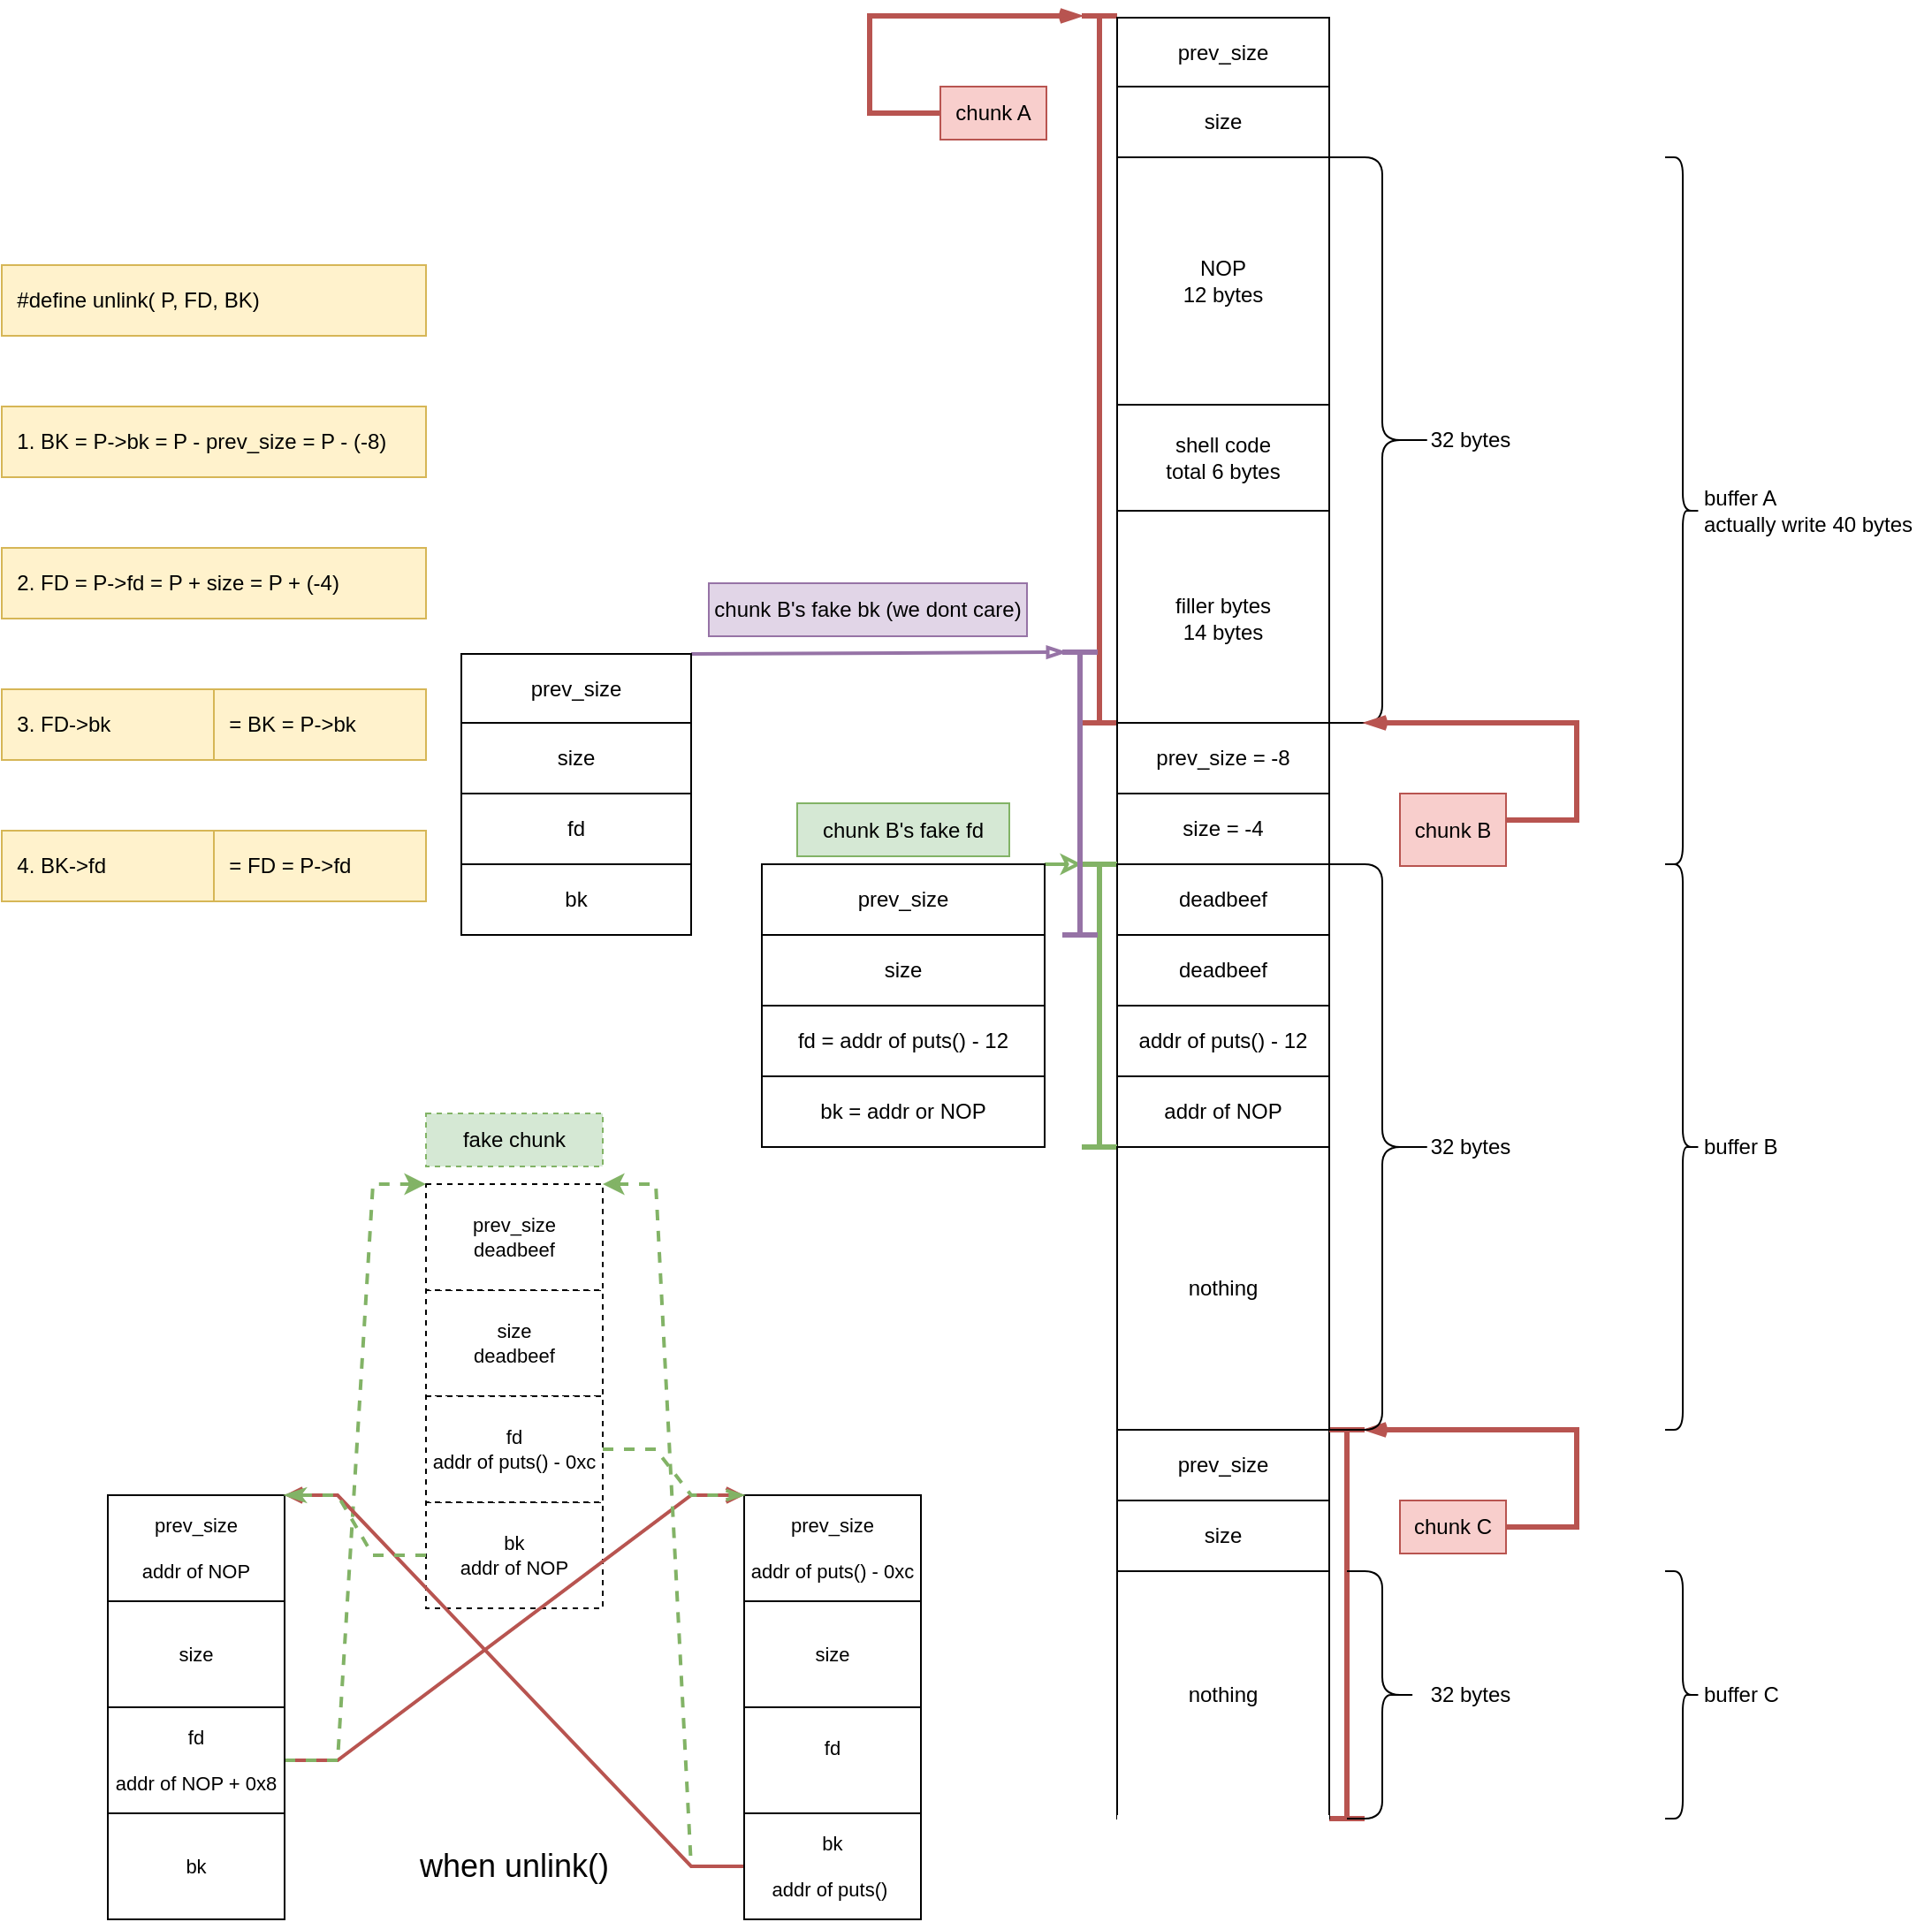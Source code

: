 <mxfile version="17.4.0" type="device" pages="2"><diagram id="9m9pWsRvkve3vRoIh5zU" name="Page-1"><mxGraphModel dx="2858" dy="1080" grid="1" gridSize="10" guides="1" tooltips="1" connect="1" arrows="1" fold="1" page="1" pageScale="1" pageWidth="413" pageHeight="583" math="0" shadow="0"><root><mxCell id="0"/><mxCell id="1" parent="0"/><mxCell id="pYeIaK-XiHrnyq0rJCNi-112" value="bk = addr or NOP" style="rounded=0;whiteSpace=wrap;html=1;" parent="1" vertex="1"><mxGeometry x="-360" y="639" width="160" height="40" as="geometry"/></mxCell><mxCell id="pYeIaK-XiHrnyq0rJCNi-107" value="size" style="rounded=0;whiteSpace=wrap;html=1;" parent="1" vertex="1"><mxGeometry x="-360" y="559" width="160" height="40" as="geometry"/></mxCell><mxCell id="pYeIaK-XiHrnyq0rJCNi-108" value="fd = addr of puts() - 12" style="rounded=0;whiteSpace=wrap;html=1;" parent="1" vertex="1"><mxGeometry x="-360" y="599" width="160" height="40" as="geometry"/></mxCell><mxCell id="pYeIaK-XiHrnyq0rJCNi-86" value="" style="shape=crossbar;whiteSpace=wrap;html=1;rounded=1;direction=south;strokeWidth=3;fillColor=#f8cecc;strokeColor=#b85450;" parent="1" vertex="1"><mxGeometry x="-179" y="39" width="20" height="400" as="geometry"/></mxCell><mxCell id="pYeIaK-XiHrnyq0rJCNi-25" value="size = -4" style="rounded=0;whiteSpace=wrap;html=1;" parent="1" vertex="1"><mxGeometry x="-159" y="479" width="120" height="40" as="geometry"/></mxCell><mxCell id="pYeIaK-XiHrnyq0rJCNi-27" value="addr&amp;nbsp;of puts() - 12" style="rounded=0;whiteSpace=wrap;html=1;" parent="1" vertex="1"><mxGeometry x="-159" y="599" width="120" height="40" as="geometry"/></mxCell><mxCell id="pYeIaK-XiHrnyq0rJCNi-28" value="addr of NOP" style="rounded=0;whiteSpace=wrap;html=1;" parent="1" vertex="1"><mxGeometry x="-159" y="639" width="120" height="40" as="geometry"/></mxCell><mxCell id="pYeIaK-XiHrnyq0rJCNi-33" value="prev_size" style="rounded=0;whiteSpace=wrap;html=1;" parent="1" vertex="1"><mxGeometry x="-159" y="40" width="120" height="39" as="geometry"/></mxCell><mxCell id="pYeIaK-XiHrnyq0rJCNi-34" value="size" style="rounded=0;whiteSpace=wrap;html=1;" parent="1" vertex="1"><mxGeometry x="-159" y="79" width="120" height="40" as="geometry"/></mxCell><mxCell id="pYeIaK-XiHrnyq0rJCNi-35" value="NOP&lt;br&gt;12 bytes" style="rounded=0;whiteSpace=wrap;html=1;" parent="1" vertex="1"><mxGeometry x="-159" y="119" width="120" height="140" as="geometry"/></mxCell><mxCell id="pYeIaK-XiHrnyq0rJCNi-36" value="shell code&lt;br&gt;total 6 bytes" style="rounded=0;whiteSpace=wrap;html=1;" parent="1" vertex="1"><mxGeometry x="-159" y="259" width="120" height="60" as="geometry"/></mxCell><mxCell id="pYeIaK-XiHrnyq0rJCNi-37" value="filler bytes&lt;br&gt;14 bytes" style="rounded=0;whiteSpace=wrap;html=1;" parent="1" vertex="1"><mxGeometry x="-159" y="319" width="120" height="121" as="geometry"/></mxCell><mxCell id="pYeIaK-XiHrnyq0rJCNi-41" value="" style="shape=curlyBracket;whiteSpace=wrap;html=1;rounded=1;flipV=0;flipH=1;" parent="1" vertex="1"><mxGeometry x="-39" y="119" width="60" height="320" as="geometry"/></mxCell><mxCell id="pYeIaK-XiHrnyq0rJCNi-42" value="32 bytes" style="text;html=1;strokeColor=none;fillColor=none;align=center;verticalAlign=middle;whiteSpace=wrap;rounded=0;" parent="1" vertex="1"><mxGeometry x="11" y="264" width="60" height="30" as="geometry"/></mxCell><mxCell id="pYeIaK-XiHrnyq0rJCNi-48" value="prev_size" style="rounded=0;whiteSpace=wrap;html=1;" parent="1" vertex="1"><mxGeometry x="-159" y="839" width="120" height="40" as="geometry"/></mxCell><mxCell id="pYeIaK-XiHrnyq0rJCNi-49" value="size" style="rounded=0;whiteSpace=wrap;html=1;" parent="1" vertex="1"><mxGeometry x="-159" y="879" width="120" height="40" as="geometry"/></mxCell><mxCell id="pYeIaK-XiHrnyq0rJCNi-54" value="&amp;nbsp; 1. BK = P-&amp;gt;bk&amp;nbsp;= P - prev_size = P - (-8)" style="rounded=0;whiteSpace=wrap;html=1;align=left;fillColor=#fff2cc;strokeColor=#d6b656;" parent="1" vertex="1"><mxGeometry x="-790" y="260" width="240" height="40" as="geometry"/></mxCell><mxCell id="pYeIaK-XiHrnyq0rJCNi-62" value="chunk A" style="text;html=1;strokeColor=#b85450;fillColor=#f8cecc;align=center;verticalAlign=middle;whiteSpace=wrap;rounded=0;" parent="1" vertex="1"><mxGeometry x="-259" y="79" width="60" height="30" as="geometry"/></mxCell><mxCell id="pYeIaK-XiHrnyq0rJCNi-76" value="prev_size = -8" style="rounded=0;whiteSpace=wrap;html=1;" parent="1" vertex="1"><mxGeometry x="-159" y="439" width="120" height="40" as="geometry"/></mxCell><mxCell id="pYeIaK-XiHrnyq0rJCNi-99" value="&amp;nbsp; 4. BK-&amp;gt;fd" style="rounded=0;whiteSpace=wrap;html=1;align=left;fillColor=#fff2cc;strokeColor=#d6b656;" parent="1" vertex="1"><mxGeometry x="-790" y="500" width="120" height="40" as="geometry"/></mxCell><mxCell id="pYeIaK-XiHrnyq0rJCNi-121" value="" style="shape=crossbar;whiteSpace=wrap;html=1;rounded=1;direction=south;strokeWidth=3;fillColor=#f8cecc;strokeColor=#b85450;" parent="1" vertex="1"><mxGeometry x="-39" y="839" width="20" height="220" as="geometry"/></mxCell><mxCell id="pYeIaK-XiHrnyq0rJCNi-125" value="&amp;nbsp; #define unlink( P, FD, BK)" style="rounded=0;whiteSpace=wrap;html=1;align=left;fillColor=#fff2cc;strokeColor=#d6b656;" parent="1" vertex="1"><mxGeometry x="-790" y="180" width="240" height="40" as="geometry"/></mxCell><mxCell id="pYeIaK-XiHrnyq0rJCNi-126" value="&amp;nbsp; 2. FD = P-&amp;gt;fd = P + size = P + (-4)" style="rounded=0;whiteSpace=wrap;html=1;align=left;fillColor=#fff2cc;strokeColor=#d6b656;" parent="1" vertex="1"><mxGeometry x="-790" y="340" width="240" height="40" as="geometry"/></mxCell><mxCell id="pYeIaK-XiHrnyq0rJCNi-128" value="&amp;nbsp; 3. FD-&amp;gt;bk" style="rounded=0;whiteSpace=wrap;html=1;align=left;fillColor=#fff2cc;strokeColor=#d6b656;" parent="1" vertex="1"><mxGeometry x="-790" y="420" width="120" height="40" as="geometry"/></mxCell><mxCell id="pYeIaK-XiHrnyq0rJCNi-258" style="edgeStyle=none;rounded=0;orthogonalLoop=1;jettySize=auto;html=1;exitX=1;exitY=0;exitDx=0;exitDy=0;entryX=0;entryY=1;entryDx=0;entryDy=0;entryPerimeter=0;fontSize=15;endArrow=classic;endFill=0;strokeColor=#82b366;strokeWidth=2;fillColor=#d5e8d4;" parent="1" source="pYeIaK-XiHrnyq0rJCNi-111" target="pYeIaK-XiHrnyq0rJCNi-91" edge="1"><mxGeometry relative="1" as="geometry"/></mxCell><mxCell id="pYeIaK-XiHrnyq0rJCNi-111" value="prev_size" style="rounded=0;whiteSpace=wrap;html=1;" parent="1" vertex="1"><mxGeometry x="-360" y="519" width="160" height="40" as="geometry"/></mxCell><mxCell id="pYeIaK-XiHrnyq0rJCNi-140" value="&amp;nbsp; = FD = P-&amp;gt;fd" style="rounded=0;whiteSpace=wrap;html=1;align=left;fillColor=#fff2cc;strokeColor=#d6b656;" parent="1" vertex="1"><mxGeometry x="-670" y="500" width="120" height="40" as="geometry"/></mxCell><mxCell id="pYeIaK-XiHrnyq0rJCNi-150" style="edgeStyle=orthogonalEdgeStyle;rounded=0;orthogonalLoop=1;jettySize=auto;html=1;endArrow=openThin;endFill=0;strokeWidth=3;exitX=0;exitY=0.5;exitDx=0;exitDy=0;fillColor=#f8cecc;strokeColor=#b85450;" parent="1" source="pYeIaK-XiHrnyq0rJCNi-62" edge="1"><mxGeometry relative="1" as="geometry"><mxPoint x="-259" y="104" as="sourcePoint"/><mxPoint x="-179" y="39" as="targetPoint"/><Array as="points"><mxPoint x="-299" y="94"/><mxPoint x="-299" y="39"/></Array></mxGeometry></mxCell><mxCell id="pYeIaK-XiHrnyq0rJCNi-154" value="chunk C" style="text;html=1;strokeColor=#b85450;fillColor=#f8cecc;align=center;verticalAlign=middle;whiteSpace=wrap;rounded=0;" parent="1" vertex="1"><mxGeometry x="1" y="879" width="60" height="30" as="geometry"/></mxCell><mxCell id="pYeIaK-XiHrnyq0rJCNi-162" value="chunk B" style="text;html=1;strokeColor=#b85450;fillColor=#f8cecc;align=center;verticalAlign=middle;whiteSpace=wrap;rounded=0;" parent="1" vertex="1"><mxGeometry x="1" y="479" width="60" height="41" as="geometry"/></mxCell><mxCell id="pYeIaK-XiHrnyq0rJCNi-165" style="edgeStyle=orthogonalEdgeStyle;rounded=0;orthogonalLoop=1;jettySize=auto;html=1;endArrow=openThin;endFill=0;strokeWidth=3;exitX=0;exitY=0.5;exitDx=0;exitDy=0;fillColor=#f8cecc;strokeColor=#b85450;" parent="1" edge="1"><mxGeometry relative="1" as="geometry"><mxPoint x="61.0" y="494" as="sourcePoint"/><mxPoint x="-19.0" y="439" as="targetPoint"/><Array as="points"><mxPoint x="101" y="494"/><mxPoint x="101" y="439"/></Array></mxGeometry></mxCell><mxCell id="pYeIaK-XiHrnyq0rJCNi-166" style="edgeStyle=orthogonalEdgeStyle;rounded=0;orthogonalLoop=1;jettySize=auto;html=1;endArrow=openThin;endFill=0;strokeWidth=3;exitX=0;exitY=0.5;exitDx=0;exitDy=0;fillColor=#f8cecc;strokeColor=#b85450;" parent="1" edge="1"><mxGeometry relative="1" as="geometry"><mxPoint x="61.0" y="894" as="sourcePoint"/><mxPoint x="-19.0" y="839" as="targetPoint"/><Array as="points"><mxPoint x="101" y="894"/><mxPoint x="101" y="839"/></Array></mxGeometry></mxCell><mxCell id="pYeIaK-XiHrnyq0rJCNi-91" value="" style="shape=crossbar;whiteSpace=wrap;html=1;rounded=1;direction=south;strokeWidth=3;fillColor=#d5e8d4;strokeColor=#82b366;" parent="1" vertex="1"><mxGeometry x="-179" y="519" width="20" height="160" as="geometry"/></mxCell><mxCell id="pYeIaK-XiHrnyq0rJCNi-183" value="&amp;nbsp; = BK = P-&amp;gt;bk" style="rounded=0;whiteSpace=wrap;html=1;align=left;fillColor=#fff2cc;strokeColor=#d6b656;" parent="1" vertex="1"><mxGeometry x="-670" y="420" width="120" height="40" as="geometry"/></mxCell><mxCell id="pYeIaK-XiHrnyq0rJCNi-188" value="" style="shape=curlyBracket;whiteSpace=wrap;html=1;rounded=1;flipH=1;strokeWidth=1;fillColor=none;" parent="1" vertex="1"><mxGeometry x="151" y="119" width="20" height="400" as="geometry"/></mxCell><mxCell id="pYeIaK-XiHrnyq0rJCNi-189" value="buffer A&amp;nbsp;&lt;br&gt;actually write 40 bytes" style="text;html=1;strokeColor=none;fillColor=none;align=left;verticalAlign=middle;whiteSpace=wrap;rounded=0;" parent="1" vertex="1"><mxGeometry x="171" y="304" width="130" height="30" as="geometry"/></mxCell><mxCell id="pYeIaK-XiHrnyq0rJCNi-190" value="" style="shape=curlyBracket;whiteSpace=wrap;html=1;rounded=1;flipH=1;strokeWidth=1;fillColor=none;" parent="1" vertex="1"><mxGeometry x="151" y="519" width="20" height="320" as="geometry"/></mxCell><mxCell id="pYeIaK-XiHrnyq0rJCNi-191" value="nothing" style="rounded=0;whiteSpace=wrap;html=1;strokeWidth=1;fillColor=none;" parent="1" vertex="1"><mxGeometry x="-159" y="679" width="120" height="160" as="geometry"/></mxCell><mxCell id="pYeIaK-XiHrnyq0rJCNi-193" value="nothing" style="rounded=0;whiteSpace=wrap;html=1;strokeWidth=1;fillColor=none;" parent="1" vertex="1"><mxGeometry x="-159" y="919" width="120" height="140" as="geometry"/></mxCell><mxCell id="pYeIaK-XiHrnyq0rJCNi-194" value="" style="endArrow=none;html=1;rounded=0;strokeWidth=4;strokeColor=#FFFFFF;" parent="1" edge="1"><mxGeometry width="50" height="50" relative="1" as="geometry"><mxPoint x="-159" y="1059" as="sourcePoint"/><mxPoint x="-39" y="1059" as="targetPoint"/></mxGeometry></mxCell><mxCell id="pYeIaK-XiHrnyq0rJCNi-196" value="" style="shape=curlyBracket;whiteSpace=wrap;html=1;rounded=1;flipV=0;flipH=1;" parent="1" vertex="1"><mxGeometry x="-39" y="519" width="60" height="320" as="geometry"/></mxCell><mxCell id="pYeIaK-XiHrnyq0rJCNi-197" value="32 bytes" style="text;html=1;strokeColor=none;fillColor=none;align=center;verticalAlign=middle;whiteSpace=wrap;rounded=0;" parent="1" vertex="1"><mxGeometry x="11" y="664" width="60" height="30" as="geometry"/></mxCell><mxCell id="pYeIaK-XiHrnyq0rJCNi-199" value="buffer B" style="text;html=1;strokeColor=none;fillColor=none;align=left;verticalAlign=middle;whiteSpace=wrap;rounded=0;" parent="1" vertex="1"><mxGeometry x="171" y="664" width="60" height="30" as="geometry"/></mxCell><mxCell id="pYeIaK-XiHrnyq0rJCNi-200" value="" style="shape=curlyBracket;whiteSpace=wrap;html=1;rounded=1;flipH=1;strokeWidth=1;fillColor=none;" parent="1" vertex="1"><mxGeometry x="151" y="919" width="20" height="140" as="geometry"/></mxCell><mxCell id="pYeIaK-XiHrnyq0rJCNi-201" value="buffer C" style="text;html=1;strokeColor=none;fillColor=none;align=left;verticalAlign=middle;whiteSpace=wrap;rounded=0;" parent="1" vertex="1"><mxGeometry x="171" y="974" width="60" height="30" as="geometry"/></mxCell><mxCell id="pYeIaK-XiHrnyq0rJCNi-202" value="" style="shape=curlyBracket;whiteSpace=wrap;html=1;rounded=1;flipV=0;flipH=1;" parent="1" vertex="1"><mxGeometry x="-29" y="919" width="40" height="140" as="geometry"/></mxCell><mxCell id="pYeIaK-XiHrnyq0rJCNi-203" value="32 bytes" style="text;html=1;strokeColor=none;fillColor=none;align=center;verticalAlign=middle;whiteSpace=wrap;rounded=0;" parent="1" vertex="1"><mxGeometry x="11" y="974" width="60" height="30" as="geometry"/></mxCell><mxCell id="5ZxE1lG1ElRnpCLZUP2i-3" value="bk&lt;br style=&quot;font-size: 11px&quot;&gt;addr of NOP" style="rounded=0;whiteSpace=wrap;html=1;dashed=1;fontSize=11;" parent="1" vertex="1"><mxGeometry x="-550" y="880" width="100" height="60" as="geometry"/></mxCell><mxCell id="5ZxE1lG1ElRnpCLZUP2i-4" value="size&lt;br style=&quot;font-size: 11px&quot;&gt;deadbeef" style="rounded=0;whiteSpace=wrap;html=1;dashed=1;fontSize=11;" parent="1" vertex="1"><mxGeometry x="-550" y="760" width="100" height="60" as="geometry"/></mxCell><mxCell id="5ZxE1lG1ElRnpCLZUP2i-5" value="fd&lt;br style=&quot;font-size: 11px&quot;&gt;addr of puts() - 0xc" style="rounded=0;whiteSpace=wrap;html=1;dashed=1;fontSize=11;" parent="1" vertex="1"><mxGeometry x="-550" y="820" width="100" height="60" as="geometry"/></mxCell><mxCell id="5ZxE1lG1ElRnpCLZUP2i-6" value="prev_size&lt;br style=&quot;font-size: 11px&quot;&gt;deadbeef" style="rounded=0;whiteSpace=wrap;html=1;dashed=1;fontSize=11;" parent="1" vertex="1"><mxGeometry x="-550" y="700" width="100" height="60" as="geometry"/></mxCell><mxCell id="5ZxE1lG1ElRnpCLZUP2i-7" value="fake chunk" style="text;html=1;strokeColor=#82b366;fillColor=#d5e8d4;align=center;verticalAlign=middle;whiteSpace=wrap;rounded=0;dashed=1;" parent="1" vertex="1"><mxGeometry x="-550" y="660" width="100" height="30" as="geometry"/></mxCell><mxCell id="5ZxE1lG1ElRnpCLZUP2i-17" value="bk" style="rounded=0;whiteSpace=wrap;html=1;fontSize=11;" parent="1" vertex="1"><mxGeometry x="-730" y="1056" width="100" height="60" as="geometry"/></mxCell><mxCell id="5ZxE1lG1ElRnpCLZUP2i-18" value="size" style="rounded=0;whiteSpace=wrap;html=1;fontSize=11;" parent="1" vertex="1"><mxGeometry x="-730" y="936" width="100" height="60" as="geometry"/></mxCell><mxCell id="PRvdS5CKyoLjTDOZ2e4h-7" style="edgeStyle=entityRelationEdgeStyle;rounded=0;orthogonalLoop=1;jettySize=auto;html=1;exitX=1;exitY=0.5;exitDx=0;exitDy=0;entryX=0;entryY=0;entryDx=0;entryDy=0;fillColor=#f8cecc;strokeColor=#b85450;strokeWidth=2;fontSize=11;endArrow=open;endFill=0;" parent="1" source="5ZxE1lG1ElRnpCLZUP2i-19" target="PRvdS5CKyoLjTDOZ2e4h-4" edge="1"><mxGeometry relative="1" as="geometry"/></mxCell><mxCell id="PRvdS5CKyoLjTDOZ2e4h-11" style="edgeStyle=entityRelationEdgeStyle;rounded=0;orthogonalLoop=1;jettySize=auto;html=1;exitX=1;exitY=0.5;exitDx=0;exitDy=0;entryX=0;entryY=0;entryDx=0;entryDy=0;dashed=1;fillColor=#d5e8d4;strokeColor=#82b366;strokeWidth=2;" parent="1" source="5ZxE1lG1ElRnpCLZUP2i-19" target="5ZxE1lG1ElRnpCLZUP2i-6" edge="1"><mxGeometry relative="1" as="geometry"/></mxCell><mxCell id="5ZxE1lG1ElRnpCLZUP2i-19" value="fd&lt;br style=&quot;font-size: 11px&quot;&gt;&lt;br style=&quot;font-size: 11px&quot;&gt;addr of NOP + 0x8" style="rounded=0;whiteSpace=wrap;html=1;fontSize=11;" parent="1" vertex="1"><mxGeometry x="-730" y="996" width="100" height="60" as="geometry"/></mxCell><mxCell id="5ZxE1lG1ElRnpCLZUP2i-32" value="deadbeef" style="rounded=0;whiteSpace=wrap;html=1;" parent="1" vertex="1"><mxGeometry x="-159" y="519" width="120" height="40" as="geometry"/></mxCell><mxCell id="5ZxE1lG1ElRnpCLZUP2i-33" value="deadbeef" style="rounded=0;whiteSpace=wrap;html=1;" parent="1" vertex="1"><mxGeometry x="-159" y="559" width="120" height="40" as="geometry"/></mxCell><mxCell id="5ZxE1lG1ElRnpCLZUP2i-71" value="" style="shape=crossbar;whiteSpace=wrap;html=1;rounded=1;direction=south;strokeWidth=3;fillColor=#e1d5e7;strokeColor=#9673a6;" parent="1" vertex="1"><mxGeometry x="-190" y="399" width="20" height="160" as="geometry"/></mxCell><mxCell id="5ZxE1lG1ElRnpCLZUP2i-72" value="chunk B's fake bk (we dont care)" style="text;html=1;strokeColor=#9673a6;fillColor=#e1d5e7;align=center;verticalAlign=middle;whiteSpace=wrap;rounded=0;" parent="1" vertex="1"><mxGeometry x="-390" y="360" width="180" height="30" as="geometry"/></mxCell><mxCell id="5ZxE1lG1ElRnpCLZUP2i-73" style="edgeStyle=none;rounded=0;orthogonalLoop=1;jettySize=auto;html=1;exitX=1;exitY=0;exitDx=0;exitDy=0;fontSize=15;endArrow=blockThin;endFill=0;strokeColor=#9673a6;strokeWidth=2;fillColor=#e1d5e7;entryX=0;entryY=1;entryDx=0;entryDy=0;entryPerimeter=0;" parent="1" source="5ZxE1lG1ElRnpCLZUP2i-77" edge="1"><mxGeometry relative="1" as="geometry"><mxPoint x="-398" y="399" as="sourcePoint"/><mxPoint x="-188" y="399" as="targetPoint"/></mxGeometry></mxCell><mxCell id="5ZxE1lG1ElRnpCLZUP2i-74" value="bk" style="rounded=0;whiteSpace=wrap;html=1;" parent="1" vertex="1"><mxGeometry x="-530" y="519" width="130" height="40" as="geometry"/></mxCell><mxCell id="5ZxE1lG1ElRnpCLZUP2i-75" value="size" style="rounded=0;whiteSpace=wrap;html=1;" parent="1" vertex="1"><mxGeometry x="-530" y="439" width="130" height="40" as="geometry"/></mxCell><mxCell id="5ZxE1lG1ElRnpCLZUP2i-76" value="fd" style="rounded=0;whiteSpace=wrap;html=1;" parent="1" vertex="1"><mxGeometry x="-530" y="479" width="130" height="40" as="geometry"/></mxCell><mxCell id="5ZxE1lG1ElRnpCLZUP2i-77" value="prev_size" style="rounded=0;whiteSpace=wrap;html=1;" parent="1" vertex="1"><mxGeometry x="-530" y="400" width="130" height="39" as="geometry"/></mxCell><mxCell id="5ZxE1lG1ElRnpCLZUP2i-78" value="chunk B's fake fd" style="text;html=1;strokeColor=#82b366;fillColor=#d5e8d4;align=center;verticalAlign=middle;whiteSpace=wrap;rounded=0;" parent="1" vertex="1"><mxGeometry x="-340" y="484.5" width="120" height="30" as="geometry"/></mxCell><mxCell id="PRvdS5CKyoLjTDOZ2e4h-14" style="edgeStyle=entityRelationEdgeStyle;rounded=0;orthogonalLoop=1;jettySize=auto;html=1;exitX=0;exitY=0.5;exitDx=0;exitDy=0;entryX=1;entryY=0;entryDx=0;entryDy=0;dashed=1;fillColor=#d5e8d4;strokeColor=#82b366;strokeWidth=2;" parent="1" source="PRvdS5CKyoLjTDOZ2e4h-1" target="5ZxE1lG1ElRnpCLZUP2i-6" edge="1"><mxGeometry relative="1" as="geometry"/></mxCell><mxCell id="PRvdS5CKyoLjTDOZ2e4h-15" style="edgeStyle=entityRelationEdgeStyle;rounded=0;orthogonalLoop=1;jettySize=auto;html=1;exitX=0;exitY=0.5;exitDx=0;exitDy=0;entryX=1;entryY=0;entryDx=0;entryDy=0;fillColor=#f8cecc;strokeColor=#b85450;strokeWidth=2;fontSize=11;endArrow=open;endFill=0;" parent="1" source="PRvdS5CKyoLjTDOZ2e4h-1" target="PRvdS5CKyoLjTDOZ2e4h-5" edge="1"><mxGeometry relative="1" as="geometry"/></mxCell><mxCell id="PRvdS5CKyoLjTDOZ2e4h-1" value="bk&lt;br&gt;&lt;br&gt;addr of puts()&amp;nbsp;" style="rounded=0;whiteSpace=wrap;html=1;fontSize=11;" parent="1" vertex="1"><mxGeometry x="-370" y="1056" width="100" height="60" as="geometry"/></mxCell><mxCell id="PRvdS5CKyoLjTDOZ2e4h-2" value="size" style="rounded=0;whiteSpace=wrap;html=1;fontSize=11;" parent="1" vertex="1"><mxGeometry x="-370" y="936" width="100" height="60" as="geometry"/></mxCell><mxCell id="PRvdS5CKyoLjTDOZ2e4h-3" value="fd&lt;br style=&quot;font-size: 11px;&quot;&gt;&lt;br style=&quot;font-size: 11px;&quot;&gt;" style="rounded=0;whiteSpace=wrap;html=1;fontSize=11;" parent="1" vertex="1"><mxGeometry x="-370" y="996" width="100" height="60" as="geometry"/></mxCell><mxCell id="PRvdS5CKyoLjTDOZ2e4h-4" value="prev_size&lt;br style=&quot;font-size: 11px;&quot;&gt;&lt;br style=&quot;font-size: 11px;&quot;&gt;addr of puts() - 0xc" style="rounded=0;whiteSpace=wrap;html=1;fontSize=11;" parent="1" vertex="1"><mxGeometry x="-370" y="876" width="100" height="60" as="geometry"/></mxCell><mxCell id="PRvdS5CKyoLjTDOZ2e4h-5" value="prev_size&lt;br style=&quot;font-size: 11px;&quot;&gt;&lt;br style=&quot;font-size: 11px;&quot;&gt;addr of NOP" style="rounded=0;whiteSpace=wrap;html=1;fontSize=11;" parent="1" vertex="1"><mxGeometry x="-730" y="876" width="100" height="60" as="geometry"/></mxCell><mxCell id="PRvdS5CKyoLjTDOZ2e4h-9" style="edgeStyle=entityRelationEdgeStyle;rounded=0;orthogonalLoop=1;jettySize=auto;html=1;exitX=0;exitY=0.5;exitDx=0;exitDy=0;entryX=1;entryY=0;entryDx=0;entryDy=0;fontSize=11;fillColor=#d5e8d4;strokeColor=#82b366;strokeWidth=2;dashed=1;endArrow=classicThin;endFill=1;" parent="1" source="5ZxE1lG1ElRnpCLZUP2i-3" target="PRvdS5CKyoLjTDOZ2e4h-5" edge="1"><mxGeometry relative="1" as="geometry"/></mxCell><mxCell id="PRvdS5CKyoLjTDOZ2e4h-12" style="edgeStyle=entityRelationEdgeStyle;rounded=0;orthogonalLoop=1;jettySize=auto;html=1;exitX=1;exitY=0.5;exitDx=0;exitDy=0;entryX=0;entryY=0;entryDx=0;entryDy=0;dashed=1;fontSize=11;fillColor=#d5e8d4;strokeColor=#82b366;strokeWidth=2;endArrow=openThin;endFill=0;" parent="1" source="5ZxE1lG1ElRnpCLZUP2i-5" target="PRvdS5CKyoLjTDOZ2e4h-4" edge="1"><mxGeometry relative="1" as="geometry"/></mxCell><mxCell id="PRvdS5CKyoLjTDOZ2e4h-16" value="when unlink()" style="text;html=1;strokeColor=none;fillColor=none;align=center;verticalAlign=middle;whiteSpace=wrap;rounded=0;dashed=1;fontSize=18;" parent="1" vertex="1"><mxGeometry x="-565" y="1071" width="130" height="30" as="geometry"/></mxCell></root></mxGraphModel></diagram><diagram id="Yspwrotni0tyzMKoO_N9" name="Page-2"><mxGraphModel dx="1016" dy="540" grid="1" gridSize="10" guides="1" tooltips="1" connect="1" arrows="1" fold="1" page="1" pageScale="1" pageWidth="413" pageHeight="583" math="0" shadow="0"><root><mxCell id="0"/><mxCell id="1" parent="0"/><mxCell id="0WBwBi_cfhkE2bQIsW7t-39" value="" style="shape=curlyBracket;whiteSpace=wrap;html=1;rounded=1;flipH=1;fontSize=12;direction=north;fillColor=#dae8fc;strokeColor=#6c8ebf;strokeWidth=2;" parent="1" vertex="1"><mxGeometry x="365" y="162" width="215" height="50" as="geometry"/></mxCell><mxCell id="0WBwBi_cfhkE2bQIsW7t-52" value="" style="rounded=0;whiteSpace=wrap;html=1;fontSize=14;strokeWidth=1;fillColor=#d5e8d4;strokeColor=#82b366;" parent="1" vertex="1"><mxGeometry x="140" y="240" width="160" height="100" as="geometry"/></mxCell><mxCell id="9HTQS086OnwI19CgNo5d-1" value="prev_size&lt;br&gt;" style="rounded=0;whiteSpace=wrap;html=1;" parent="1" vertex="1"><mxGeometry x="80" y="80" width="60" height="80" as="geometry"/></mxCell><mxCell id="34d0eVNFl81TpjWutXfh-1" value="size" style="rounded=0;whiteSpace=wrap;html=1;" parent="1" vertex="1"><mxGeometry x="140" y="80" width="60" height="80" as="geometry"/></mxCell><mxCell id="34d0eVNFl81TpjWutXfh-2" value="shell&amp;nbsp;code&lt;br&gt;&lt;br&gt;6 bytes" style="rounded=0;whiteSpace=wrap;html=1;" parent="1" vertex="1"><mxGeometry x="260" y="80" width="60" height="80" as="geometry"/></mxCell><mxCell id="34d0eVNFl81TpjWutXfh-5" value="filler bytes" style="shape=partialRectangle;whiteSpace=wrap;html=1;top=0;bottom=0;fillColor=none;direction=south;dashed=1;" parent="1" vertex="1"><mxGeometry x="320" y="80" width="80" height="80" as="geometry"/></mxCell><mxCell id="NvZMfKqbIiuxUj_3qRwL-1" value="prev_size&lt;br&gt;= -8&lt;br&gt;&lt;br&gt;4 bytes" style="rounded=0;whiteSpace=wrap;html=1;" parent="1" vertex="1"><mxGeometry x="400" y="80" width="60" height="80" as="geometry"/></mxCell><mxCell id="NvZMfKqbIiuxUj_3qRwL-2" value="size&lt;br&gt;= -4&lt;br&gt;&lt;br&gt;4 bytes" style="rounded=0;whiteSpace=wrap;html=1;" parent="1" vertex="1"><mxGeometry x="460" y="80" width="60" height="80" as="geometry"/></mxCell><mxCell id="0WBwBi_cfhkE2bQIsW7t-2" value="&lt;span style=&quot;font-family: &amp;#34;helvetica&amp;#34;&quot;&gt;addr&amp;nbsp;of puts() - 12&lt;br&gt;&lt;br&gt;4 bytes&lt;br&gt;&lt;/span&gt;" style="rounded=0;whiteSpace=wrap;html=1;" parent="1" vertex="1"><mxGeometry x="640" y="80" width="60" height="80" as="geometry"/></mxCell><mxCell id="0WBwBi_cfhkE2bQIsW7t-3" value="&lt;font style=&quot;font-size: 12px&quot;&gt;&lt;font face=&quot;helvetica&quot; style=&quot;font-size: 12px&quot;&gt;addr&amp;nbsp;of&lt;/font&gt;&lt;br&gt;&lt;font face=&quot;helvetica&quot; style=&quot;font-size: 12px&quot;&gt;shell code&lt;br&gt;&lt;/font&gt;&lt;/font&gt;&lt;font face=&quot;helvetica&quot;&gt;&lt;br&gt;4 bytes&lt;br&gt;&lt;/font&gt;" style="rounded=0;whiteSpace=wrap;html=1;" parent="1" vertex="1"><mxGeometry x="700" y="80" width="60" height="80" as="geometry"/></mxCell><mxCell id="0WBwBi_cfhkE2bQIsW7t-9" value="real chunk A" style="rounded=0;whiteSpace=wrap;html=1;dashed=1;fillColor=#f8cecc;strokeColor=#b85450;" parent="1" vertex="1"><mxGeometry x="230" y="20" width="80" height="30" as="geometry"/></mxCell><mxCell id="0WBwBi_cfhkE2bQIsW7t-12" value="real chunk B" style="rounded=0;whiteSpace=wrap;html=1;dashed=1;fillColor=#f8cecc;strokeColor=#b85450;" parent="1" vertex="1"><mxGeometry x="550" y="20" width="80" height="30" as="geometry"/></mxCell><mxCell id="0WBwBi_cfhkE2bQIsW7t-13" value="" style="shape=curlyBracket;whiteSpace=wrap;html=1;rounded=1;flipH=1;direction=south;fillColor=#f8cecc;strokeColor=#b85450;strokeWidth=2;" parent="1" vertex="1"><mxGeometry x="80" y="50" width="320" height="30" as="geometry"/></mxCell><mxCell id="0WBwBi_cfhkE2bQIsW7t-14" value="" style="shape=curlyBracket;whiteSpace=wrap;html=1;rounded=1;flipH=1;direction=south;strokeWidth=2;fillColor=#f8cecc;strokeColor=#b85450;" parent="1" vertex="1"><mxGeometry x="400" y="50" width="400" height="30" as="geometry"/></mxCell><mxCell id="0WBwBi_cfhkE2bQIsW7t-15" value="" style="shape=curlyBracket;whiteSpace=wrap;html=1;rounded=1;flipH=1;rotation=-90;size=0.5;fillColor=#ffe6cc;strokeColor=#d79b00;" parent="1" vertex="1"><mxGeometry x="290.63" y="-29.37" width="17.5" height="201.25" as="geometry"/></mxCell><mxCell id="0WBwBi_cfhkE2bQIsW7t-17" value="32 bytes" style="text;html=1;strokeColor=#d79b00;fillColor=#ffe6cc;align=center;verticalAlign=middle;whiteSpace=wrap;rounded=0;fontSize=9;" parent="1" vertex="1"><mxGeometry x="305" y="40" width="50" height="20" as="geometry"/></mxCell><mxCell id="0WBwBi_cfhkE2bQIsW7t-19" value="" style="shape=curlyBracket;whiteSpace=wrap;html=1;rounded=1;flipH=1;direction=south;fillColor=#ffe6cc;strokeColor=#d79b00;" parent="1" vertex="1"><mxGeometry x="520" y="60" width="280" height="20" as="geometry"/></mxCell><mxCell id="0WBwBi_cfhkE2bQIsW7t-20" value="sth..." style="shape=partialRectangle;whiteSpace=wrap;html=1;top=0;bottom=0;fillColor=none;direction=south;dashed=1;" parent="1" vertex="1"><mxGeometry x="760" y="80" width="40" height="80" as="geometry"/></mxCell><mxCell id="0WBwBi_cfhkE2bQIsW7t-22" style="edgeStyle=none;rounded=0;orthogonalLoop=1;jettySize=auto;html=1;exitX=0;exitY=0;exitDx=0;exitDy=0;entryX=1;entryY=0;entryDx=0;entryDy=0;endArrow=none;endFill=0;" parent="1" source="0WBwBi_cfhkE2bQIsW7t-20" target="0WBwBi_cfhkE2bQIsW7t-20" edge="1"><mxGeometry relative="1" as="geometry"/></mxCell><mxCell id="0WBwBi_cfhkE2bQIsW7t-23" value="" style="shape=curlyBracket;whiteSpace=wrap;html=1;rounded=1;flipH=1;direction=north;fillColor=#d5e8d4;strokeColor=#82b366;strokeWidth=2;" parent="1" vertex="1"><mxGeometry x="520" y="282" width="280" height="20" as="geometry"/></mxCell><mxCell id="0WBwBi_cfhkE2bQIsW7t-44" style="edgeStyle=none;rounded=0;orthogonalLoop=1;jettySize=auto;html=1;exitX=0.5;exitY=0;exitDx=0;exitDy=0;entryX=0.25;entryY=1;entryDx=0;entryDy=0;fontSize=9;endArrow=openThin;endFill=0;dashed=1;" parent="1" source="0WBwBi_cfhkE2bQIsW7t-24" target="0WBwBi_cfhkE2bQIsW7t-27" edge="1"><mxGeometry relative="1" as="geometry"/></mxCell><mxCell id="0WBwBi_cfhkE2bQIsW7t-24" value="prev_size&lt;br&gt;&lt;br&gt;4 bytes" style="rounded=0;whiteSpace=wrap;html=1;" parent="1" vertex="1"><mxGeometry x="520" y="200" width="60" height="80" as="geometry"/></mxCell><mxCell id="0WBwBi_cfhkE2bQIsW7t-45" style="edgeStyle=none;rounded=0;orthogonalLoop=1;jettySize=auto;html=1;exitX=0.5;exitY=0;exitDx=0;exitDy=0;entryX=0.75;entryY=1;entryDx=0;entryDy=0;dashed=1;fontSize=9;endArrow=openThin;endFill=0;" parent="1" source="0WBwBi_cfhkE2bQIsW7t-25" target="0WBwBi_cfhkE2bQIsW7t-27" edge="1"><mxGeometry relative="1" as="geometry"/></mxCell><mxCell id="0WBwBi_cfhkE2bQIsW7t-25" value="size&lt;br&gt;&lt;br&gt;4 bytes" style="rounded=0;whiteSpace=wrap;html=1;" parent="1" vertex="1"><mxGeometry x="580" y="200" width="60" height="80" as="geometry"/></mxCell><mxCell id="0WBwBi_cfhkE2bQIsW7t-46" style="edgeStyle=none;rounded=0;orthogonalLoop=1;jettySize=auto;html=1;exitX=0.5;exitY=0;exitDx=0;exitDy=0;entryX=0.5;entryY=1;entryDx=0;entryDy=0;dashed=1;fontSize=9;endArrow=openThin;endFill=0;" parent="1" source="0WBwBi_cfhkE2bQIsW7t-26" target="0WBwBi_cfhkE2bQIsW7t-2" edge="1"><mxGeometry relative="1" as="geometry"/></mxCell><mxCell id="0WBwBi_cfhkE2bQIsW7t-26" value="fd&lt;br style=&quot;font-size: 10px&quot;&gt;&lt;br style=&quot;font-size: 10px&quot;&gt;&lt;span style=&quot;font-family: &amp;#34;helvetica&amp;#34; ; font-size: 10px&quot;&gt;addr&amp;nbsp;of puts() - 12&lt;br style=&quot;font-size: 10px&quot;&gt;&lt;/span&gt;&lt;br style=&quot;font-size: 10px&quot;&gt;4 bytes" style="rounded=0;whiteSpace=wrap;html=1;fontSize=10;" parent="1" vertex="1"><mxGeometry x="640" y="200" width="60" height="80" as="geometry"/></mxCell><mxCell id="0WBwBi_cfhkE2bQIsW7t-27" value="useless&lt;br&gt;8 bytes&lt;br&gt;&lt;br&gt;fill with deadbeef * 2" style="rounded=0;whiteSpace=wrap;html=1;" parent="1" vertex="1"><mxGeometry x="520" y="80" width="120" height="80" as="geometry"/></mxCell><mxCell id="0WBwBi_cfhkE2bQIsW7t-47" style="edgeStyle=none;rounded=0;orthogonalLoop=1;jettySize=auto;html=1;exitX=0.5;exitY=0;exitDx=0;exitDy=0;entryX=0.5;entryY=1;entryDx=0;entryDy=0;dashed=1;fontSize=9;endArrow=openThin;endFill=0;" parent="1" source="0WBwBi_cfhkE2bQIsW7t-28" target="0WBwBi_cfhkE2bQIsW7t-3" edge="1"><mxGeometry relative="1" as="geometry"/></mxCell><mxCell id="0WBwBi_cfhkE2bQIsW7t-28" value="&lt;font face=&quot;helvetica&quot; style=&quot;font-size: 10px;&quot;&gt;bk&lt;br style=&quot;font-size: 10px;&quot;&gt;&lt;br style=&quot;font-size: 10px;&quot;&gt;addr&amp;nbsp;of&lt;/font&gt;&lt;br style=&quot;font-size: 10px;&quot;&gt;&lt;font face=&quot;helvetica&quot; style=&quot;font-size: 10px;&quot;&gt;shell code&lt;br style=&quot;font-size: 10px;&quot;&gt;&lt;br style=&quot;font-size: 10px;&quot;&gt;4 bytes&lt;/font&gt;" style="rounded=0;whiteSpace=wrap;html=1;fontSize=10;" parent="1" vertex="1"><mxGeometry x="700" y="200" width="60" height="80" as="geometry"/></mxCell><mxCell id="0WBwBi_cfhkE2bQIsW7t-48" style="edgeStyle=none;rounded=0;orthogonalLoop=1;jettySize=auto;html=1;exitX=0;exitY=0.5;exitDx=0;exitDy=0;entryX=1;entryY=0.5;entryDx=0;entryDy=0;dashed=1;fontSize=9;endArrow=openThin;endFill=0;" parent="1" source="0WBwBi_cfhkE2bQIsW7t-31" target="0WBwBi_cfhkE2bQIsW7t-20" edge="1"><mxGeometry relative="1" as="geometry"/></mxCell><mxCell id="0WBwBi_cfhkE2bQIsW7t-31" value="sth..." style="shape=partialRectangle;whiteSpace=wrap;html=1;top=0;bottom=0;fillColor=none;direction=south;dashed=1;" parent="1" vertex="1"><mxGeometry x="760" y="200" width="40" height="80" as="geometry"/></mxCell><mxCell id="0WBwBi_cfhkE2bQIsW7t-32" style="edgeStyle=none;rounded=0;orthogonalLoop=1;jettySize=auto;html=1;exitX=0;exitY=0;exitDx=0;exitDy=0;entryX=1;entryY=0;entryDx=0;entryDy=0;fontSize=12;endArrow=none;endFill=0;" parent="1" source="0WBwBi_cfhkE2bQIsW7t-31" target="0WBwBi_cfhkE2bQIsW7t-31" edge="1"><mxGeometry relative="1" as="geometry"/></mxCell><mxCell id="0WBwBi_cfhkE2bQIsW7t-33" value="fake chunk P&lt;br&gt;as B's previous chunk" style="rounded=0;whiteSpace=wrap;html=1;dashed=1;fillColor=#d5e8d4;strokeColor=#82b366;" parent="1" vertex="1"><mxGeometry x="585" y="302" width="150" height="38" as="geometry"/></mxCell><mxCell id="0WBwBi_cfhkE2bQIsW7t-59" style="edgeStyle=orthogonalEdgeStyle;curved=1;rounded=0;orthogonalLoop=1;jettySize=auto;html=1;exitX=0.5;exitY=1;exitDx=0;exitDy=0;entryX=0.5;entryY=1;entryDx=0;entryDy=0;fontSize=14;endArrow=blockThin;endFill=1;strokeColor=#FFFFFF;strokeWidth=2;" parent="1" edge="1"><mxGeometry relative="1" as="geometry"><mxPoint x="580" y="187" as="sourcePoint"/><mxPoint x="580" y="162" as="targetPoint"/></mxGeometry></mxCell><mxCell id="0WBwBi_cfhkE2bQIsW7t-40" value="fake chunk&lt;br&gt;as B's next chunk&lt;br&gt;but we dont care" style="rounded=0;whiteSpace=wrap;html=1;dashed=1;fillColor=#dae8fc;strokeColor=#6c8ebf;" parent="1" vertex="1"><mxGeometry x="356" y="203" width="150" height="50" as="geometry"/></mxCell><mxCell id="0WBwBi_cfhkE2bQIsW7t-42" value="32 bytes" style="text;html=1;strokeColor=#d79b00;fillColor=#ffe6cc;align=center;verticalAlign=middle;whiteSpace=wrap;rounded=0;fontSize=9;" parent="1" vertex="1"><mxGeometry x="635" y="40" width="50" height="20" as="geometry"/></mxCell><mxCell id="0WBwBi_cfhkE2bQIsW7t-51" value="chunkB-&amp;gt;bk&lt;br style=&quot;font-size: 14px&quot;&gt;↓&amp;nbsp;&lt;br style=&quot;font-size: 14px&quot;&gt;chunkB - prev_size&lt;br style=&quot;font-size: 14px&quot;&gt;↓&amp;nbsp;&lt;br style=&quot;font-size: 14px&quot;&gt;chunkB - (-8)" style="text;html=1;align=left;verticalAlign=middle;whiteSpace=wrap;rounded=0;fontSize=14;strokeWidth=0;" parent="1" vertex="1"><mxGeometry x="150" y="245" width="180" height="90" as="geometry"/></mxCell><mxCell id="0WBwBi_cfhkE2bQIsW7t-61" value="" style="rounded=0;whiteSpace=wrap;html=1;fontSize=14;strokeWidth=2;fillColor=default;strokeColor=none;" parent="1" vertex="1"><mxGeometry x="565" y="179" width="20" height="16" as="geometry"/></mxCell><mxCell id="0WBwBi_cfhkE2bQIsW7t-53" style="edgeStyle=orthogonalEdgeStyle;rounded=0;orthogonalLoop=1;jettySize=auto;html=1;exitX=1;exitY=0.5;exitDx=0;exitDy=0;entryX=1;entryY=1;entryDx=0;entryDy=0;fontSize=14;endArrow=blockThin;endFill=1;curved=1;strokeColor=#000000;strokeWidth=2;" parent="1" source="0WBwBi_cfhkE2bQIsW7t-52" target="NvZMfKqbIiuxUj_3qRwL-2" edge="1"><mxGeometry relative="1" as="geometry"/></mxCell><mxCell id="0WBwBi_cfhkE2bQIsW7t-62" value="NOP&lt;br&gt;&lt;br&gt;12 bytes" style="rounded=0;whiteSpace=wrap;html=1;" parent="1" vertex="1"><mxGeometry x="200" y="80" width="60" height="80" as="geometry"/></mxCell></root></mxGraphModel></diagram></mxfile>